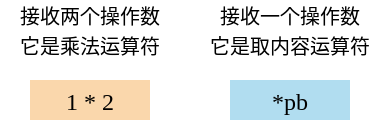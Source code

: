 <mxfile version="22.1.16" type="device">
  <diagram name="Page-1" id="xCV3qbr-aHJIMHQM99jd">
    <mxGraphModel dx="465" dy="320" grid="1" gridSize="10" guides="1" tooltips="1" connect="1" arrows="1" fold="1" page="1" pageScale="1" pageWidth="850" pageHeight="1100" math="0" shadow="0">
      <root>
        <mxCell id="0" />
        <mxCell id="1" parent="0" />
        <mxCell id="XeMqBI3337VZsXZ9aHH5-29" value="&lt;p style=&quot;line-height: 100%;&quot;&gt;&lt;font face=&quot;Consolas&quot;&gt;1 * 2&lt;/font&gt;&lt;/p&gt;" style="rounded=0;whiteSpace=wrap;html=1;strokeColor=none;fillColor=#fad7ac;align=center;" parent="1" vertex="1">
          <mxGeometry x="260" y="220" width="60" height="20" as="geometry" />
        </mxCell>
        <mxCell id="XeMqBI3337VZsXZ9aHH5-33" value="&lt;p style=&quot;line-height: 100%;&quot;&gt;&lt;font face=&quot;Consolas&quot;&gt;*pb&lt;/font&gt;&lt;/p&gt;" style="rounded=0;whiteSpace=wrap;html=1;strokeColor=none;fillColor=#b1ddf0;align=center;" parent="1" vertex="1">
          <mxGeometry x="360" y="220" width="60" height="20" as="geometry" />
        </mxCell>
        <mxCell id="oNO306sJsqmNnjWj1zl3-2" value="&lt;font style=&quot;font-size: 10px;&quot;&gt;接收两个操作数&lt;br&gt;它是乘法运算符&lt;/font&gt;" style="text;html=1;strokeColor=none;fillColor=none;align=center;verticalAlign=middle;whiteSpace=wrap;rounded=0;" parent="1" vertex="1">
          <mxGeometry x="245" y="180" width="90" height="30" as="geometry" />
        </mxCell>
        <mxCell id="oNO306sJsqmNnjWj1zl3-3" value="&lt;font style=&quot;font-size: 10px;&quot;&gt;接收一个操作数&lt;br&gt;它是取内容运算符&lt;/font&gt;" style="text;html=1;strokeColor=none;fillColor=none;align=center;verticalAlign=middle;whiteSpace=wrap;rounded=0;" parent="1" vertex="1">
          <mxGeometry x="345" y="180" width="90" height="30" as="geometry" />
        </mxCell>
      </root>
    </mxGraphModel>
  </diagram>
</mxfile>
